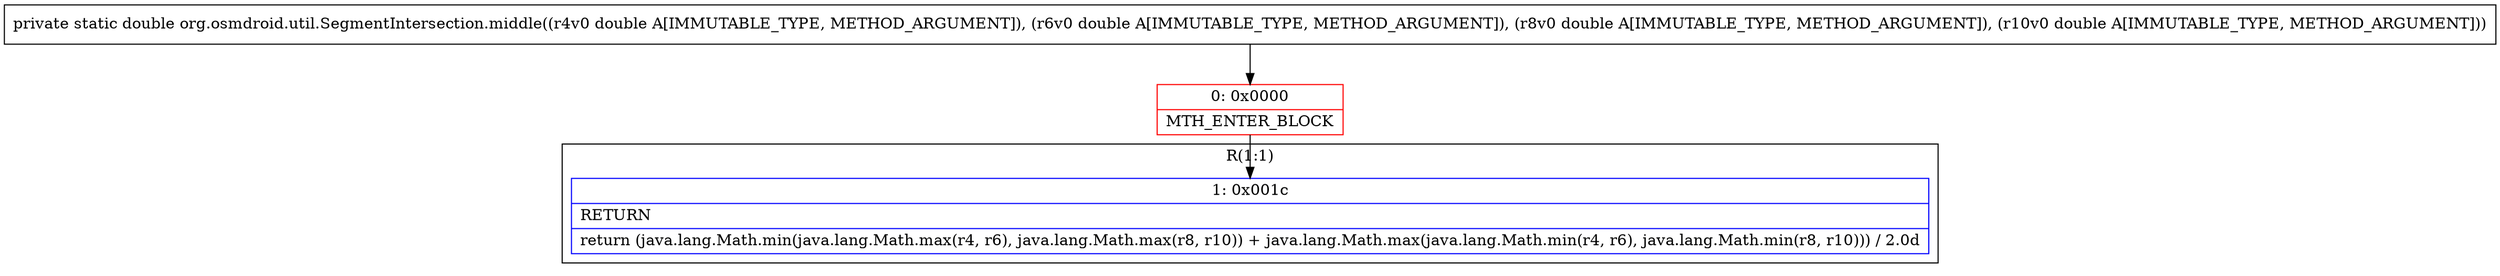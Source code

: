 digraph "CFG fororg.osmdroid.util.SegmentIntersection.middle(DDDD)D" {
subgraph cluster_Region_253440886 {
label = "R(1:1)";
node [shape=record,color=blue];
Node_1 [shape=record,label="{1\:\ 0x001c|RETURN\l|return (java.lang.Math.min(java.lang.Math.max(r4, r6), java.lang.Math.max(r8, r10)) + java.lang.Math.max(java.lang.Math.min(r4, r6), java.lang.Math.min(r8, r10))) \/ 2.0d\l}"];
}
Node_0 [shape=record,color=red,label="{0\:\ 0x0000|MTH_ENTER_BLOCK\l}"];
MethodNode[shape=record,label="{private static double org.osmdroid.util.SegmentIntersection.middle((r4v0 double A[IMMUTABLE_TYPE, METHOD_ARGUMENT]), (r6v0 double A[IMMUTABLE_TYPE, METHOD_ARGUMENT]), (r8v0 double A[IMMUTABLE_TYPE, METHOD_ARGUMENT]), (r10v0 double A[IMMUTABLE_TYPE, METHOD_ARGUMENT])) }"];
MethodNode -> Node_0;
Node_0 -> Node_1;
}

